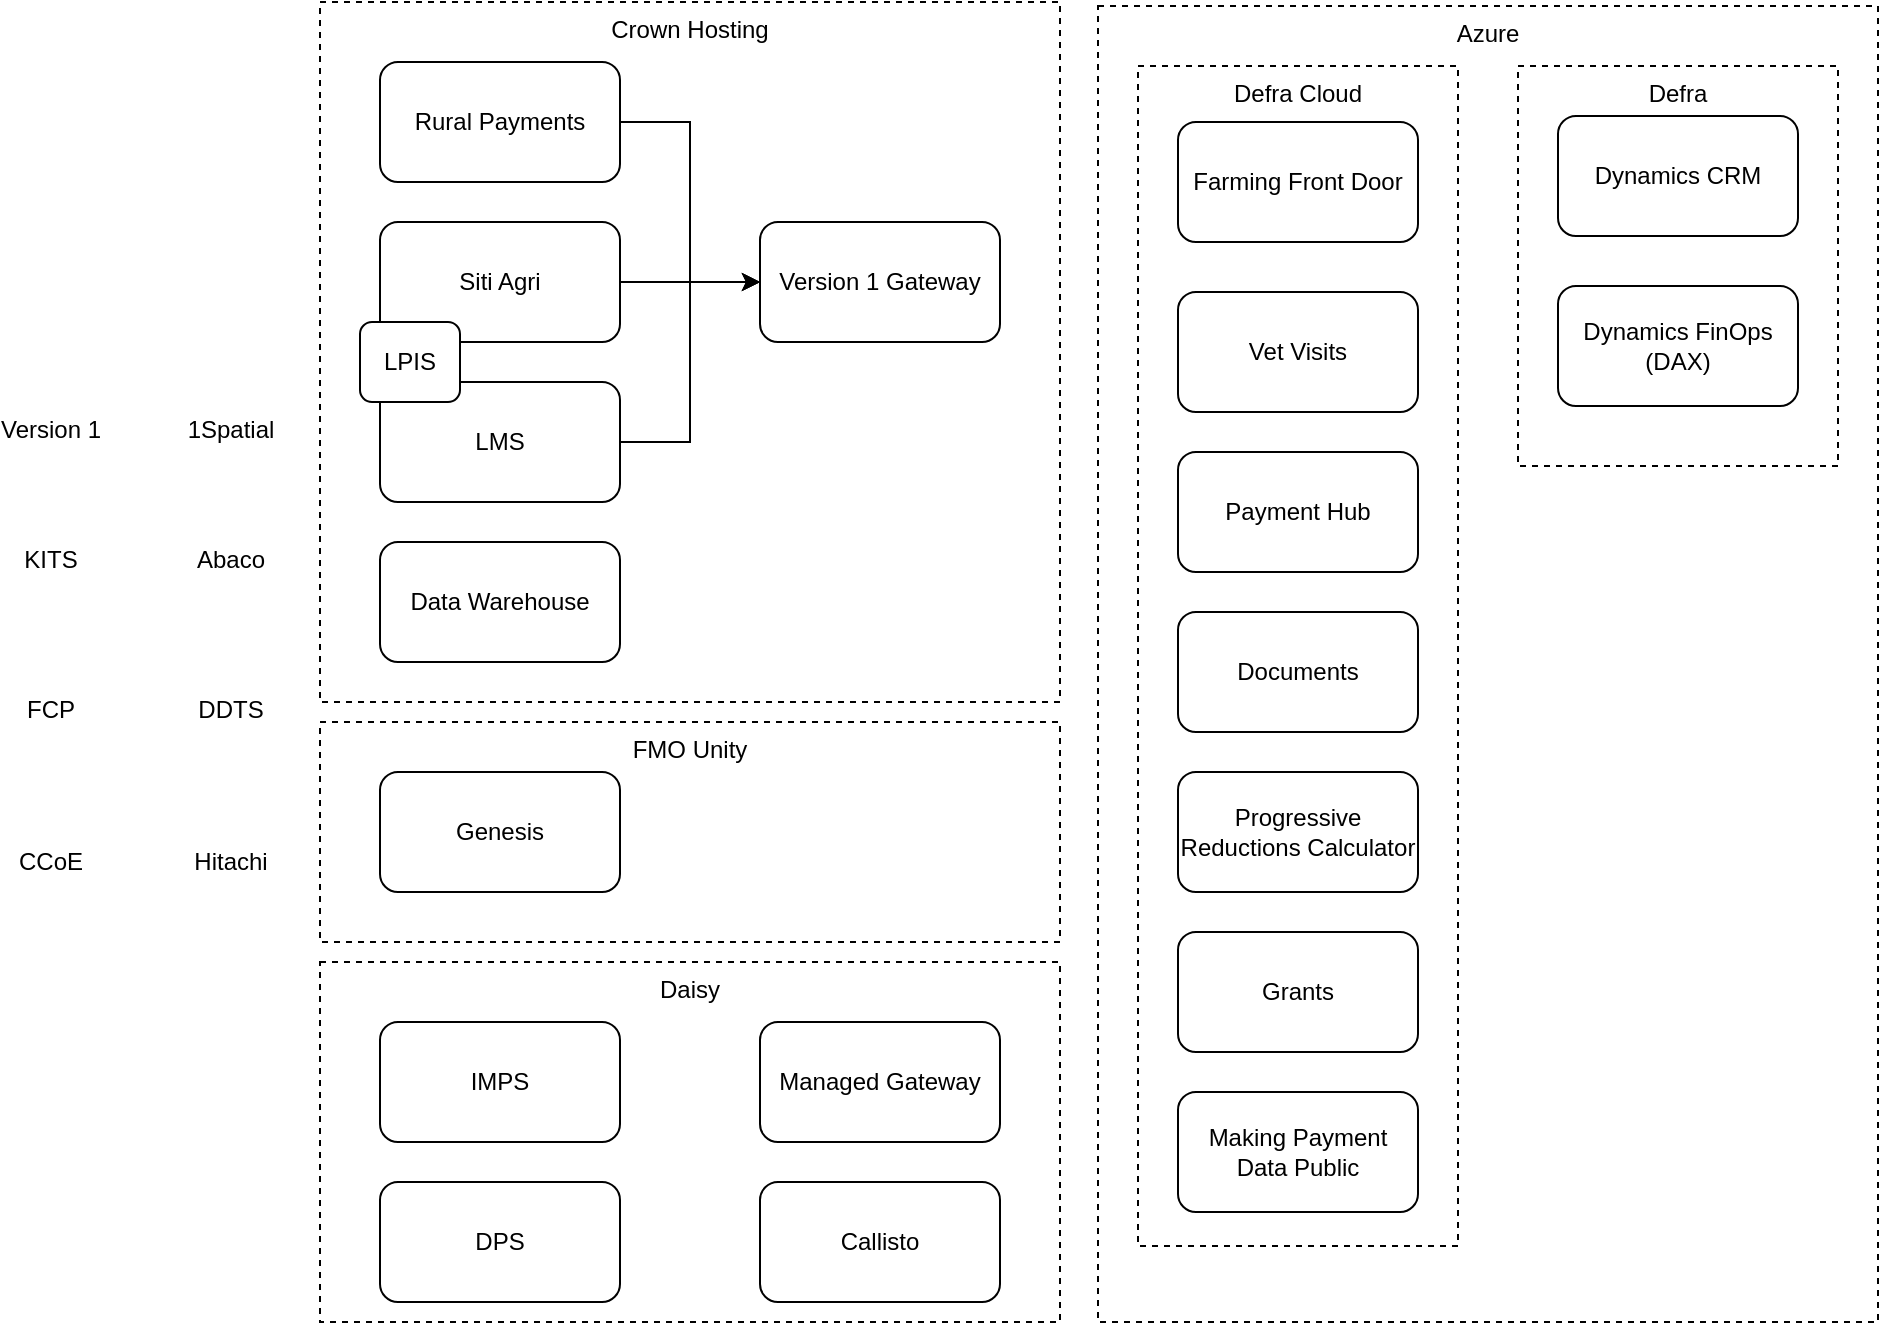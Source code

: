 <mxfile version="22.1.7" type="github">
  <diagram name="Page-1" id="DJably2wuHrD-RC-VbBC">
    <mxGraphModel dx="2236" dy="785" grid="1" gridSize="10" guides="1" tooltips="1" connect="1" arrows="1" fold="1" page="1" pageScale="1" pageWidth="850" pageHeight="1100" math="0" shadow="0">
      <root>
        <mxCell id="0" />
        <mxCell id="1" parent="0" />
        <mxCell id="DiMd7wmb8hvg-6CgAYnp-31" value="Azure" style="rounded=0;whiteSpace=wrap;html=1;dashed=1;verticalAlign=top;" vertex="1" parent="1">
          <mxGeometry x="479" y="52" width="390" height="658" as="geometry" />
        </mxCell>
        <mxCell id="DiMd7wmb8hvg-6CgAYnp-33" value="Defra" style="rounded=0;whiteSpace=wrap;html=1;dashed=1;verticalAlign=top;" vertex="1" parent="1">
          <mxGeometry x="689" y="82" width="160" height="200" as="geometry" />
        </mxCell>
        <mxCell id="DiMd7wmb8hvg-6CgAYnp-32" value="Defra Cloud" style="rounded=0;whiteSpace=wrap;html=1;dashed=1;verticalAlign=top;" vertex="1" parent="1">
          <mxGeometry x="499" y="82" width="160" height="590" as="geometry" />
        </mxCell>
        <mxCell id="DiMd7wmb8hvg-6CgAYnp-17" value="Daisy" style="rounded=0;whiteSpace=wrap;html=1;dashed=1;verticalAlign=top;" vertex="1" parent="1">
          <mxGeometry x="90" y="530" width="370" height="180" as="geometry" />
        </mxCell>
        <mxCell id="DiMd7wmb8hvg-6CgAYnp-11" value="Crown Hosting" style="rounded=0;whiteSpace=wrap;html=1;dashed=1;verticalAlign=top;" vertex="1" parent="1">
          <mxGeometry x="90" y="50" width="370" height="350" as="geometry" />
        </mxCell>
        <mxCell id="DiMd7wmb8hvg-6CgAYnp-13" style="edgeStyle=orthogonalEdgeStyle;rounded=0;orthogonalLoop=1;jettySize=auto;html=1;entryX=0;entryY=0.5;entryDx=0;entryDy=0;" edge="1" parent="1" source="DiMd7wmb8hvg-6CgAYnp-1" target="DiMd7wmb8hvg-6CgAYnp-6">
          <mxGeometry relative="1" as="geometry" />
        </mxCell>
        <mxCell id="DiMd7wmb8hvg-6CgAYnp-1" value="Rural Payments" style="rounded=1;whiteSpace=wrap;html=1;verticalAlign=middle;" vertex="1" parent="1">
          <mxGeometry x="120" y="80" width="120" height="60" as="geometry" />
        </mxCell>
        <mxCell id="DiMd7wmb8hvg-6CgAYnp-14" style="edgeStyle=orthogonalEdgeStyle;rounded=0;orthogonalLoop=1;jettySize=auto;html=1;entryX=0;entryY=0.5;entryDx=0;entryDy=0;" edge="1" parent="1" source="DiMd7wmb8hvg-6CgAYnp-2" target="DiMd7wmb8hvg-6CgAYnp-6">
          <mxGeometry relative="1" as="geometry" />
        </mxCell>
        <mxCell id="DiMd7wmb8hvg-6CgAYnp-2" value="Siti Agri" style="rounded=1;whiteSpace=wrap;html=1;verticalAlign=middle;" vertex="1" parent="1">
          <mxGeometry x="120" y="160" width="120" height="60" as="geometry" />
        </mxCell>
        <mxCell id="DiMd7wmb8hvg-6CgAYnp-15" style="edgeStyle=orthogonalEdgeStyle;rounded=0;orthogonalLoop=1;jettySize=auto;html=1;entryX=0;entryY=0.5;entryDx=0;entryDy=0;" edge="1" parent="1" source="DiMd7wmb8hvg-6CgAYnp-3" target="DiMd7wmb8hvg-6CgAYnp-6">
          <mxGeometry relative="1" as="geometry" />
        </mxCell>
        <mxCell id="DiMd7wmb8hvg-6CgAYnp-3" value="LMS" style="rounded=1;whiteSpace=wrap;html=1;verticalAlign=middle;" vertex="1" parent="1">
          <mxGeometry x="120" y="240" width="120" height="60" as="geometry" />
        </mxCell>
        <mxCell id="DiMd7wmb8hvg-6CgAYnp-4" value="LPIS" style="rounded=1;whiteSpace=wrap;html=1;verticalAlign=middle;" vertex="1" parent="1">
          <mxGeometry x="110" y="210" width="50" height="40" as="geometry" />
        </mxCell>
        <mxCell id="DiMd7wmb8hvg-6CgAYnp-5" value="Data Warehouse" style="rounded=1;whiteSpace=wrap;html=1;verticalAlign=middle;" vertex="1" parent="1">
          <mxGeometry x="120" y="320" width="120" height="60" as="geometry" />
        </mxCell>
        <mxCell id="DiMd7wmb8hvg-6CgAYnp-6" value="Version 1 Gateway" style="rounded=1;whiteSpace=wrap;html=1;" vertex="1" parent="1">
          <mxGeometry x="310" y="160" width="120" height="60" as="geometry" />
        </mxCell>
        <mxCell id="DiMd7wmb8hvg-6CgAYnp-7" value="Managed Gateway" style="rounded=1;whiteSpace=wrap;html=1;" vertex="1" parent="1">
          <mxGeometry x="310" y="560" width="120" height="60" as="geometry" />
        </mxCell>
        <mxCell id="DiMd7wmb8hvg-6CgAYnp-8" value="IMPS" style="rounded=1;whiteSpace=wrap;html=1;verticalAlign=middle;" vertex="1" parent="1">
          <mxGeometry x="120" y="560" width="120" height="60" as="geometry" />
        </mxCell>
        <mxCell id="DiMd7wmb8hvg-6CgAYnp-9" value="DPS" style="rounded=1;whiteSpace=wrap;html=1;verticalAlign=middle;" vertex="1" parent="1">
          <mxGeometry x="120" y="640" width="120" height="60" as="geometry" />
        </mxCell>
        <mxCell id="DiMd7wmb8hvg-6CgAYnp-16" value="FMO Unity" style="rounded=0;whiteSpace=wrap;html=1;dashed=1;verticalAlign=top;" vertex="1" parent="1">
          <mxGeometry x="90" y="410" width="370" height="110" as="geometry" />
        </mxCell>
        <mxCell id="DiMd7wmb8hvg-6CgAYnp-10" value="Genesis" style="rounded=1;whiteSpace=wrap;html=1;verticalAlign=middle;" vertex="1" parent="1">
          <mxGeometry x="120" y="435" width="120" height="60" as="geometry" />
        </mxCell>
        <mxCell id="DiMd7wmb8hvg-6CgAYnp-18" value="Callisto" style="rounded=1;whiteSpace=wrap;html=1;" vertex="1" parent="1">
          <mxGeometry x="310" y="640" width="120" height="60" as="geometry" />
        </mxCell>
        <mxCell id="DiMd7wmb8hvg-6CgAYnp-20" value="Farming Front Door" style="rounded=1;whiteSpace=wrap;html=1;verticalAlign=middle;" vertex="1" parent="1">
          <mxGeometry x="519" y="110" width="120" height="60" as="geometry" />
        </mxCell>
        <mxCell id="DiMd7wmb8hvg-6CgAYnp-22" value="Vet Visits" style="rounded=1;whiteSpace=wrap;html=1;verticalAlign=middle;" vertex="1" parent="1">
          <mxGeometry x="519" y="195" width="120" height="60" as="geometry" />
        </mxCell>
        <mxCell id="DiMd7wmb8hvg-6CgAYnp-23" value="Payment Hub" style="rounded=1;whiteSpace=wrap;html=1;verticalAlign=middle;" vertex="1" parent="1">
          <mxGeometry x="519" y="275" width="120" height="60" as="geometry" />
        </mxCell>
        <mxCell id="DiMd7wmb8hvg-6CgAYnp-24" value="Documents" style="rounded=1;whiteSpace=wrap;html=1;verticalAlign=middle;" vertex="1" parent="1">
          <mxGeometry x="519" y="355" width="120" height="60" as="geometry" />
        </mxCell>
        <mxCell id="DiMd7wmb8hvg-6CgAYnp-26" value="Progressive Reductions Calculator" style="rounded=1;whiteSpace=wrap;html=1;verticalAlign=middle;" vertex="1" parent="1">
          <mxGeometry x="519" y="435" width="120" height="60" as="geometry" />
        </mxCell>
        <mxCell id="DiMd7wmb8hvg-6CgAYnp-27" value="Grants" style="rounded=1;whiteSpace=wrap;html=1;verticalAlign=middle;" vertex="1" parent="1">
          <mxGeometry x="519" y="515" width="120" height="60" as="geometry" />
        </mxCell>
        <mxCell id="DiMd7wmb8hvg-6CgAYnp-28" value="Making Payment Data Public" style="rounded=1;whiteSpace=wrap;html=1;verticalAlign=middle;" vertex="1" parent="1">
          <mxGeometry x="519" y="595" width="120" height="60" as="geometry" />
        </mxCell>
        <mxCell id="DiMd7wmb8hvg-6CgAYnp-29" value="Dynamics CRM" style="rounded=1;whiteSpace=wrap;html=1;verticalAlign=middle;" vertex="1" parent="1">
          <mxGeometry x="709" y="107" width="120" height="60" as="geometry" />
        </mxCell>
        <mxCell id="DiMd7wmb8hvg-6CgAYnp-30" value="Dynamics FinOps (DAX)" style="rounded=1;whiteSpace=wrap;html=1;verticalAlign=middle;" vertex="1" parent="1">
          <mxGeometry x="709" y="192" width="120" height="60" as="geometry" />
        </mxCell>
        <mxCell id="DiMd7wmb8hvg-6CgAYnp-36" value="Version 1" style="shape=image;html=1;verticalAlign=top;verticalLabelPosition=bottom;labelBackgroundColor=#ffffff;imageAspect=0;aspect=fixed;image=https://cdn2.iconfinder.com/data/icons/essential-web-1-1/50/group-customers-team-contacts-family-128.png" vertex="1" parent="1">
          <mxGeometry x="-60" y="220" width="30" height="30" as="geometry" />
        </mxCell>
        <mxCell id="DiMd7wmb8hvg-6CgAYnp-37" value="KITS" style="shape=image;html=1;verticalAlign=top;verticalLabelPosition=bottom;labelBackgroundColor=#ffffff;imageAspect=0;aspect=fixed;image=https://cdn2.iconfinder.com/data/icons/essential-web-1-1/50/group-customers-team-contacts-family-128.png" vertex="1" parent="1">
          <mxGeometry x="-60" y="285" width="30" height="30" as="geometry" />
        </mxCell>
        <mxCell id="DiMd7wmb8hvg-6CgAYnp-38" value="FCP" style="shape=image;html=1;verticalAlign=top;verticalLabelPosition=bottom;labelBackgroundColor=#ffffff;imageAspect=0;aspect=fixed;image=https://cdn2.iconfinder.com/data/icons/essential-web-1-1/50/group-customers-team-contacts-family-128.png" vertex="1" parent="1">
          <mxGeometry x="-60" y="360" width="30" height="30" as="geometry" />
        </mxCell>
        <mxCell id="DiMd7wmb8hvg-6CgAYnp-39" value="CCoE" style="shape=image;html=1;verticalAlign=top;verticalLabelPosition=bottom;labelBackgroundColor=#ffffff;imageAspect=0;aspect=fixed;image=https://cdn2.iconfinder.com/data/icons/essential-web-1-1/50/group-customers-team-contacts-family-128.png" vertex="1" parent="1">
          <mxGeometry x="-60" y="436" width="30" height="30" as="geometry" />
        </mxCell>
        <mxCell id="DiMd7wmb8hvg-6CgAYnp-40" value="1Spatial" style="shape=image;html=1;verticalAlign=top;verticalLabelPosition=bottom;labelBackgroundColor=#ffffff;imageAspect=0;aspect=fixed;image=https://cdn2.iconfinder.com/data/icons/essential-web-1-1/50/group-customers-team-contacts-family-128.png" vertex="1" parent="1">
          <mxGeometry x="30" y="220" width="30" height="30" as="geometry" />
        </mxCell>
        <mxCell id="DiMd7wmb8hvg-6CgAYnp-41" value="Abaco" style="shape=image;html=1;verticalAlign=top;verticalLabelPosition=bottom;labelBackgroundColor=#ffffff;imageAspect=0;aspect=fixed;image=https://cdn2.iconfinder.com/data/icons/essential-web-1-1/50/group-customers-team-contacts-family-128.png" vertex="1" parent="1">
          <mxGeometry x="30" y="285" width="30" height="30" as="geometry" />
        </mxCell>
        <mxCell id="DiMd7wmb8hvg-6CgAYnp-42" value="DDTS" style="shape=image;html=1;verticalAlign=top;verticalLabelPosition=bottom;labelBackgroundColor=#ffffff;imageAspect=0;aspect=fixed;image=https://cdn2.iconfinder.com/data/icons/essential-web-1-1/50/group-customers-team-contacts-family-128.png" vertex="1" parent="1">
          <mxGeometry x="30" y="360" width="30" height="30" as="geometry" />
        </mxCell>
        <mxCell id="DiMd7wmb8hvg-6CgAYnp-43" value="Hitachi" style="shape=image;html=1;verticalAlign=top;verticalLabelPosition=bottom;labelBackgroundColor=#ffffff;imageAspect=0;aspect=fixed;image=https://cdn2.iconfinder.com/data/icons/essential-web-1-1/50/group-customers-team-contacts-family-128.png" vertex="1" parent="1">
          <mxGeometry x="30" y="436" width="30" height="30" as="geometry" />
        </mxCell>
        <mxCell id="DiMd7wmb8hvg-6CgAYnp-44" value="Version 1" style="shape=image;html=1;verticalAlign=top;verticalLabelPosition=bottom;labelBackgroundColor=#ffffff;imageAspect=0;aspect=fixed;image=https://cdn2.iconfinder.com/data/icons/essential-web-1-1/50/group-customers-team-contacts-family-128.png" vertex="1" parent="1">
          <mxGeometry x="-60" y="220" width="30" height="30" as="geometry" />
        </mxCell>
      </root>
    </mxGraphModel>
  </diagram>
</mxfile>
